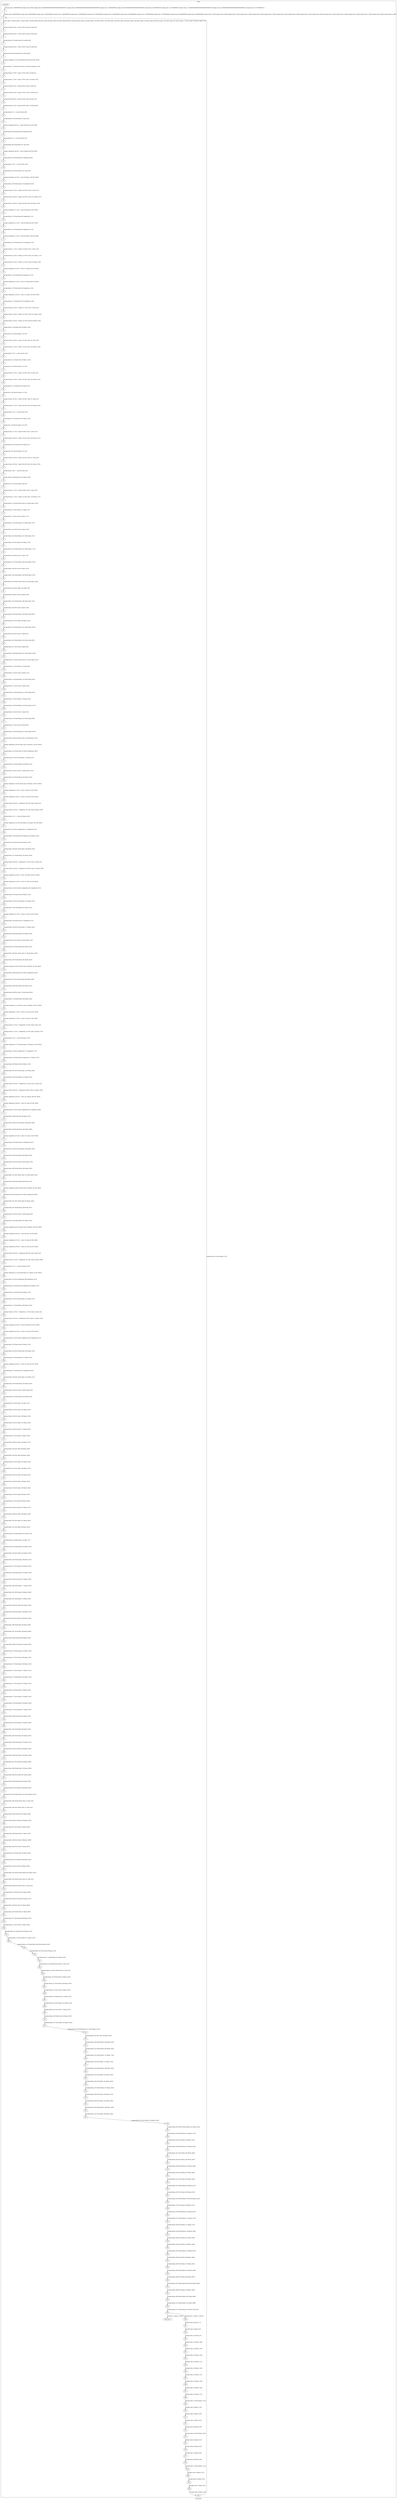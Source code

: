 digraph G {
label="Btor2XCFA";
subgraph cluster_0 {
label="main";
main_init[];
l1[];
l3[];
l4[];
l5[];
l6[];
l7[];
l8[];
l9[];
l10[];
l11[];
l12[];
l13[];
l14[];
l15[];
l16[];
l17[];
l18[];
l19[];
l20[];
l21[];
l22[];
l23[];
l24[];
l25[];
l26[];
l27[];
l28[];
l29[];
l30[];
l31[];
l32[];
l33[];
l34[];
l35[];
l36[];
l37[];
l38[];
l39[];
l40[];
l41[];
l42[];
l43[];
l44[];
l45[];
l46[];
l47[];
l48[];
l49[];
l50[];
l51[];
l52[];
l53[];
l54[];
l55[];
l56[];
l57[];
l58[];
l59[];
l60[];
l61[];
l62[];
l63[];
l64[];
l65[];
l66[];
l67[];
l68[];
l69[];
l70[];
l71[];
l72[];
l73[];
l74[];
l75[];
l76[];
l77[];
l78[];
l79[];
l80[];
l81[];
l82[];
l83[];
l84[];
l85[];
l86[];
l87[];
l88[];
l89[];
l90[];
l91[];
l92[];
l93[];
l94[];
l95[];
l96[];
l97[];
l98[];
l99[];
l100[];
l101[];
l102[];
l103[];
l104[];
l105[];
l106[];
l107[];
l108[];
l109[];
l110[];
l111[];
l112[];
l113[];
l114[];
l115[];
l116[];
l117[];
l118[];
l119[];
l120[];
l121[];
l122[];
l123[];
l124[];
l125[];
l126[];
l127[];
l128[];
l129[];
l130[];
l131[];
l132[];
l133[];
l134[];
l135[];
l136[];
l137[];
l138[];
l139[];
l140[];
l141[];
l142[];
l143[];
l144[];
l145[];
l146[];
l147[];
l148[];
l149[];
l150[];
l151[];
l152[];
l153[];
l154[];
l155[];
l156[];
l157[];
l158[];
l159[];
l160[];
l161[];
l162[];
l163[];
l164[];
l165[];
l166[];
l167[];
l168[];
l169[];
l170[];
l171[];
l172[];
l173[];
l174[];
l175[];
l176[];
l177[];
l178[];
l179[];
l180[];
l181[];
l182[];
l183[];
l184[];
l185[];
l186[];
l187[];
l188[];
l189[];
l190[];
l191[];
l192[];
l193[];
l194[];
l195[];
l196[];
l197[];
l198[];
l199[];
l200[];
l201[];
l202[];
l203[];
l204[];
l205[];
l206[];
l207[];
l208[];
l209[];
l210[];
l211[];
l212[];
l213[];
l214[];
l215[];
l216[];
l217[];
l218[];
l219[];
l220[];
l221[];
l222[];
l223[];
l224[];
l225[];
l226[];
l227[];
l228[];
l229[];
l230[];
l231[];
l232[];
l233[];
l234[];
l235[];
l236[];
l237[];
l238[];
l239[];
l240[];
l241[];
l242[];
l243[];
l244[];
l245[];
l246[];
l247[];
l248[];
l249[];
l250[];
l251[];
l252[];
l253[];
l254[];
l255[];
l256[];
l257[];
l258[];
l259[];
l260[];
l261[];
l262[];
l263[];
l264[];
l265[];
l266[];
l267[];
l268[];
l269[];
l270[];
l271[];
l272[];
l273[];
l274[];
l275[];
l276[];
l277[];
l278[];
l279[];
l280[];
l281[];
l282[];
l283[];
l284[];
l285[];
l286[];
l287[];
l288[];
l289[];
l290[];
l291[];
l292[];
l293[];
l294[];
l295[];
l296[];
l297[];
l298[];
l299[];
l300[];
l301[];
l302[];
l303[];
l304[];
l305[];
l306[];
l307[];
l308[];
l309[];
l310[];
l311[];
l312[];
l313[];
l314[];
l315[];
l316[];
l317[];
l318[];
l319[];
l320[];
l321[];
l322[];
l323[];
l324[];
l325[];
l326[];
l327[];
l328[];
l329[];
l330[];
l331[];
l332[];
l333[];
l334[];
l335[];
l336[];
l337[];
l338[];
l339[];
l340[];
l341[];
l342[];
l343[];
l344[];
l345[];
l346[];
l347[];
l348[];
l349[];
l350[];
l351[];
l352[];
l353[];
l354[];
l355[];
main_error[];
l356[];
l357[];
l358[];
l359[];
l360[];
l361[];
l362[];
l363[];
l364[];
l365[];
l366[];
l367[];
l368[];
l369[];
l370[];
l371[];
l372[];
l373[];
l374[];
l375[];
l376[];
l377[];
l378[];
l379[];
l380[];
l381[];
l382[];
l383[];
main_init -> l1 [label="[(assign const_5 #b00000000),(assign const_30 #b0),(assign const_63 #b00000000000000000000000000000001),(assign const_64 #b00000000000000000000000000000000),(assign const_74 #b00000000),(assign const_90 #b000000000000000000000000),(assign const_95 #b00000010),(assign const_101 #b00000001),(assign const_121 #b00000000000000000000000000000010),(assign const_229 #b00000000000000000000000000000011),(assign const_251 #b00000011)] "];
l3 -> l4 [label="[(havoc input_73),(havoc input_75),(havoc input_79),(havoc input_80),(havoc input_84),(havoc input_85),(havoc input_89),(havoc input_96),(havoc input_102),(havoc input_132),(havoc input_135),(havoc input_139),(havoc input_146),(havoc input_149),(havoc input_153),(havoc input_160),(havoc input_163),(havoc input_167),(havoc input_177),(havoc input_195),(havoc input_213)] "];
l4 -> l5 [label="[(assign ternary_65 (ite (= state_33 #b1) const_63 const_64))] "];
l5 -> l6 [label="[(assign ternary_66 (ite (= state_43 #b1) const_63 const_64))] "];
l6 -> l7 [label="[(assign binary_67 (bvadd ternary_65 ternary_66))] "];
l7 -> l8 [label="[(assign ternary_68 (ite (= state_53 #b1) const_63 const_64))] "];
l8 -> l9 [label="[(assign binary_69 (bvadd binary_67 ternary_68))] "];
l9 -> l10 [label="[(assign comparison_70 (ite (bvule binary_69 const_63) #b1 #b0))] "];
l10 -> l11 [label="[(assign binary_71 (bvand (bvnot state_61) (bvnot comparison_70)))] "];
l11 -> l12 [label="[(assign ternary_76 (ite (= input_75 #b1) state_18 state_6))] "];
l12 -> l13 [label="[(assign ternary_77 (ite (= input_73 #b1) const_74 ternary_76))] "];
l13 -> l14 [label="[(assign ternary_81 (ite (= input_80 #b1) state_22 state_8))] "];
l14 -> l15 [label="[(assign ternary_82 (ite (= input_79 #b1) const_74 ternary_81))] "];
l15 -> l16 [label="[(assign ternary_86 (ite (= input_85 #b1) state_26 state_10))] "];
l16 -> l17 [label="[(assign ternary_87 (ite (= input_84 #b1) const_74 ternary_86))] "];
l17 -> l18 [label="[(assign binary_91 (++ const_90 state_26))] "];
l18 -> l19 [label="[(assign binary_92 (bvsub binary_91 const_63))] "];
l19 -> l20 [label="[(assign comparison_93 (ite (= const_64 binary_92) #b1 #b0))] "];
l20 -> l21 [label="[(assign binary_94 (bvand input_89 comparison_93))] "];
l21 -> l22 [label="[(assign binary_97 (++ const_90 state_22))] "];
l22 -> l23 [label="[(assign binary_98 (bvsub binary_97 const_63))] "];
l23 -> l24 [label="[(assign comparison_99 (ite (= const_64 binary_98) #b1 #b0))] "];
l24 -> l25 [label="[(assign binary_100 (bvand input_96 comparison_99))] "];
l25 -> l26 [label="[(assign binary_103 (++ const_90 state_18))] "];
l26 -> l27 [label="[(assign binary_104 (bvsub binary_103 const_63))] "];
l27 -> l28 [label="[(assign comparison_105 (ite (= const_64 binary_104) #b1 #b0))] "];
l28 -> l29 [label="[(assign binary_106 (bvand input_102 comparison_105))] "];
l29 -> l30 [label="[(assign ternary_107 (ite (= binary_106 #b1) const_74 state_12))] "];
l30 -> l31 [label="[(assign ternary_108 (ite (= binary_100 #b1) const_101 ternary_107))] "];
l31 -> l32 [label="[(assign ternary_109 (ite (= binary_94 #b1) const_95 ternary_108))] "];
l32 -> l33 [label="[(assign comparison_111 (ite (= const_63 binary_92) #b1 #b0))] "];
l33 -> l34 [label="[(assign binary_112 (bvand input_89 comparison_111))] "];
l34 -> l35 [label="[(assign comparison_113 (ite (= const_63 binary_98) #b1 #b0))] "];
l35 -> l36 [label="[(assign binary_114 (bvand input_96 comparison_113))] "];
l36 -> l37 [label="[(assign comparison_115 (ite (= const_63 binary_104) #b1 #b0))] "];
l37 -> l38 [label="[(assign binary_116 (bvand input_102 comparison_115))] "];
l38 -> l39 [label="[(assign ternary_117 (ite (= binary_116 #b1) const_74 state_14))] "];
l39 -> l40 [label="[(assign ternary_118 (ite (= binary_114 #b1) const_101 ternary_117))] "];
l40 -> l41 [label="[(assign ternary_119 (ite (= binary_112 #b1) const_95 ternary_118))] "];
l41 -> l42 [label="[(assign comparison_122 (ite (= const_121 binary_92) #b1 #b0))] "];
l42 -> l43 [label="[(assign binary_123 (bvand input_89 comparison_122))] "];
l43 -> l44 [label="[(assign comparison_124 (ite (= const_121 binary_98) #b1 #b0))] "];
l44 -> l45 [label="[(assign binary_125 (bvand input_96 comparison_124))] "];
l45 -> l46 [label="[(assign comparison_126 (ite (= const_121 binary_104) #b1 #b0))] "];
l46 -> l47 [label="[(assign binary_127 (bvand input_102 comparison_126))] "];
l47 -> l48 [label="[(assign ternary_128 (ite (= binary_127 #b1) const_74 state_16))] "];
l48 -> l49 [label="[(assign ternary_129 (ite (= binary_125 #b1) const_101 ternary_128))] "];
l49 -> l50 [label="[(assign ternary_130 (ite (= binary_123 #b1) const_95 ternary_129))] "];
l50 -> l51 [label="[(assign binary_133 (bvadd const_63 binary_103))] "];
l51 -> l52 [label="[(assign slice_134 (extract binary_133 0 8))] "];
l52 -> l53 [label="[(assign ternary_136 (ite (= input_135 #b1) const_101 state_18))] "];
l53 -> l54 [label="[(assign ternary_137 (ite (= input_132 #b1) slice_134 ternary_136))] "];
l54 -> l55 [label="[(assign binary_140 (++ const_90 state_20))] "];
l55 -> l56 [label="[(assign binary_141 (bvadd const_63 binary_140))] "];
l56 -> l57 [label="[(assign slice_142 (extract binary_141 0 8))] "];
l57 -> l58 [label="[(assign ternary_143 (ite (= input_102 #b1) const_74 state_20))] "];
l58 -> l59 [label="[(assign ternary_144 (ite (= input_139 #b1) slice_142 ternary_143))] "];
l59 -> l60 [label="[(assign binary_147 (bvadd const_63 binary_97))] "];
l60 -> l61 [label="[(assign slice_148 (extract binary_147 0 8))] "];
l61 -> l62 [label="[(assign ternary_150 (ite (= input_149 #b1) const_101 state_22))] "];
l62 -> l63 [label="[(assign ternary_151 (ite (= input_146 #b1) slice_148 ternary_150))] "];
l63 -> l64 [label="[(assign binary_154 (++ const_90 state_24))] "];
l64 -> l65 [label="[(assign binary_155 (bvadd const_63 binary_154))] "];
l65 -> l66 [label="[(assign slice_156 (extract binary_155 0 8))] "];
l66 -> l67 [label="[(assign ternary_157 (ite (= input_96 #b1) const_74 state_24))] "];
l67 -> l68 [label="[(assign ternary_158 (ite (= input_153 #b1) slice_156 ternary_157))] "];
l68 -> l69 [label="[(assign binary_161 (bvadd const_63 binary_91))] "];
l69 -> l70 [label="[(assign slice_162 (extract binary_161 0 8))] "];
l70 -> l71 [label="[(assign ternary_164 (ite (= input_163 #b1) const_101 state_26))] "];
l71 -> l72 [label="[(assign ternary_165 (ite (= input_160 #b1) slice_162 ternary_164))] "];
l72 -> l73 [label="[(assign binary_168 (++ const_90 state_28))] "];
l73 -> l74 [label="[(assign binary_169 (bvadd const_63 binary_168))] "];
l74 -> l75 [label="[(assign slice_170 (extract binary_169 0 8))] "];
l75 -> l76 [label="[(assign ternary_171 (ite (= input_89 #b1) const_74 state_28))] "];
l76 -> l77 [label="[(assign ternary_172 (ite (= input_167 #b1) slice_170 ternary_171))] "];
l77 -> l78 [label="[(assign binary_174 (bvand (bvnot state_31) (bvnot input_135)))] "];
l78 -> l79 [label="[(assign binary_175 (bvor binary_174 input_73))] "];
l79 -> l80 [label="[(assign binary_178 (bvor state_33 input_177))] "];
l80 -> l81 [label="[(assign binary_179 (bvand binary_178 (bvnot input_73)))] "];
l81 -> l82 [label="[(assign binary_181 (bvor state_35 input_135))] "];
l82 -> l83 [label="[(assign binary_182 (bvand binary_181 (bvnot input_75)))] "];
l83 -> l84 [label="[(assign binary_183 (bvor binary_182 input_132))] "];
l84 -> l85 [label="[(assign binary_184 (bvand binary_183 (bvnot input_177)))] "];
l85 -> l86 [label="[(assign binary_186 (bvor state_37 input_75))] "];
l86 -> l87 [label="[(assign binary_187 (bvand binary_186 (bvnot input_102)))] "];
l87 -> l88 [label="[(assign binary_189 (bvor state_39 input_102))] "];
l88 -> l89 [label="[(assign binary_190 (bvand binary_189 (bvnot input_132)))] "];
l89 -> l90 [label="[(assign binary_192 (bvand (bvnot state_41) (bvnot input_149)))] "];
l90 -> l91 [label="[(assign binary_193 (bvor binary_192 input_79))] "];
l91 -> l92 [label="[(assign binary_196 (bvor state_43 input_195))] "];
l92 -> l93 [label="[(assign binary_197 (bvand binary_196 (bvnot input_79)))] "];
l93 -> l94 [label="[(assign binary_199 (bvor state_45 input_149))] "];
l94 -> l95 [label="[(assign binary_200 (bvand binary_199 (bvnot input_80)))] "];
l95 -> l96 [label="[(assign binary_201 (bvor binary_200 input_146))] "];
l96 -> l97 [label="[(assign binary_202 (bvand binary_201 (bvnot input_195)))] "];
l97 -> l98 [label="[(assign binary_204 (bvor state_47 input_80))] "];
l98 -> l99 [label="[(assign binary_205 (bvand binary_204 (bvnot input_96)))] "];
l99 -> l100 [label="[(assign binary_207 (bvor state_49 input_96))] "];
l100 -> l101 [label="[(assign binary_208 (bvand binary_207 (bvnot input_146)))] "];
l101 -> l102 [label="[(assign binary_210 (bvand (bvnot state_51) (bvnot input_163)))] "];
l102 -> l103 [label="[(assign binary_211 (bvor binary_210 input_84))] "];
l103 -> l104 [label="[(assign binary_214 (bvor state_53 input_213))] "];
l104 -> l105 [label="[(assign binary_215 (bvand binary_214 (bvnot input_84)))] "];
l105 -> l106 [label="[(assign binary_217 (bvor state_55 input_163))] "];
l106 -> l107 [label="[(assign binary_218 (bvand binary_217 (bvnot input_85)))] "];
l107 -> l108 [label="[(assign binary_219 (bvor binary_218 input_160))] "];
l108 -> l109 [label="[(assign binary_220 (bvand binary_219 (bvnot input_213)))] "];
l109 -> l110 [label="[(assign binary_222 (bvor state_57 input_85))] "];
l110 -> l111 [label="[(assign binary_223 (bvand binary_222 (bvnot input_89)))] "];
l111 -> l112 [label="[(assign binary_225 (bvor state_59 input_89))] "];
l112 -> l113 [label="[(assign binary_226 (bvand binary_225 (bvnot input_160)))] "];
l113 -> l114 [label="[(assign binary_228 (bvor (bvnot state_31) (bvnot input_135)))] "];
l114 -> l115 [label="[(assign comparison_230 (ite (bvule const_229 binary_103) #b1 #b0))] "];
l115 -> l116 [label="[(assign binary_231 (bvand state_35 (bvnot comparison_230)))] "];
l116 -> l117 [label="[(assign binary_232 (bvor (bvnot input_75) binary_231))] "];
l117 -> l118 [label="[(assign binary_233 (bvand binary_228 binary_232))] "];
l118 -> l119 [label="[(assign binary_234 (bvor state_37 (bvnot input_102)))] "];
l119 -> l120 [label="[(assign binary_235 (bvand binary_233 binary_234))] "];
l120 -> l121 [label="[(assign comparison_236 (ite (bvule const_229 binary_140) #b1 #b0))] "];
l121 -> l122 [label="[(assign comparison_237 (ite (= const_74 state_20) #b1 #b0))] "];
l122 -> l123 [label="[(assign comparison_238 (ite (= const_101 state_20) #b1 #b0))] "];
l123 -> l124 [label="[(assign ternary_239 (ite (= comparison_238 #b1) state_8 state_10))] "];
l124 -> l125 [label="[(assign ternary_240 (ite (= comparison_237 #b1) state_6 ternary_239))] "];
l125 -> l126 [label="[(assign binary_241 (++ const_90 ternary_240))] "];
l126 -> l127 [label="[(assign comparison_242 (ite (bvule binary_241 binary_103) #b1 #b0))] "];
l127 -> l128 [label="[(assign binary_243 (bvor comparison_237 comparison_242))] "];
l128 -> l129 [label="[(assign binary_244 (bvand (bvnot comparison_236) binary_243))] "];
l129 -> l130 [label="[(assign binary_245 (bvand state_39 binary_244))] "];
l130 -> l131 [label="[(assign binary_246 (bvor (bvnot input_139) binary_245))] "];
l131 -> l132 [label="[(assign binary_247 (bvand binary_235 binary_246))] "];
l132 -> l133 [label="[(assign ternary_248 (ite (= comparison_115 #b1) state_14 state_16))] "];
l133 -> l134 [label="[(assign ternary_249 (ite (= comparison_105 #b1) state_12 ternary_248))] "];
l134 -> l135 [label="[(assign comparison_250 (ite (= const_74 ternary_249) #b1 #b0))] "];
l135 -> l136 [label="[(assign comparison_252 (ite (= const_251 state_20) #b1 #b0))] "];
l136 -> l137 [label="[(assign binary_253 (bvor (bvnot comparison_250) comparison_252))] "];
l137 -> l138 [label="[(assign binary_254 (bvand state_39 binary_253))] "];
l138 -> l139 [label="[(assign binary_255 (bvor (bvnot input_132) binary_254))] "];
l139 -> l140 [label="[(assign binary_256 (bvand binary_247 binary_255))] "];
l140 -> l141 [label="[(assign comparison_257 (ite (= const_251 state_18) #b1 #b0))] "];
l141 -> l142 [label="[(assign binary_258 (bvand state_35 comparison_257))] "];
l142 -> l143 [label="[(assign binary_259 (bvor (bvnot input_177) binary_258))] "];
l143 -> l144 [label="[(assign binary_260 (bvand binary_256 binary_259))] "];
l144 -> l145 [label="[(assign binary_261 (bvor state_33 (bvnot input_73)))] "];
l145 -> l146 [label="[(assign binary_262 (bvand binary_260 binary_261))] "];
l146 -> l147 [label="[(assign binary_263 (bvor (bvnot state_41) (bvnot input_149)))] "];
l147 -> l148 [label="[(assign binary_264 (bvand binary_262 binary_263))] "];
l148 -> l149 [label="[(assign comparison_265 (ite (bvule const_229 binary_97) #b1 #b0))] "];
l149 -> l150 [label="[(assign binary_266 (bvand state_45 (bvnot comparison_265)))] "];
l150 -> l151 [label="[(assign binary_267 (bvor (bvnot input_80) binary_266))] "];
l151 -> l152 [label="[(assign binary_268 (bvand binary_264 binary_267))] "];
l152 -> l153 [label="[(assign binary_269 (bvor state_47 (bvnot input_96)))] "];
l153 -> l154 [label="[(assign binary_270 (bvand binary_268 binary_269))] "];
l154 -> l155 [label="[(assign comparison_271 (ite (bvule const_229 binary_154) #b1 #b0))] "];
l155 -> l156 [label="[(assign comparison_272 (ite (= const_101 state_24) #b1 #b0))] "];
l156 -> l157 [label="[(assign comparison_273 (ite (= const_74 state_24) #b1 #b0))] "];
l157 -> l158 [label="[(assign ternary_274 (ite (= comparison_272 #b1) state_8 state_10))] "];
l158 -> l159 [label="[(assign ternary_275 (ite (= comparison_273 #b1) state_6 ternary_274))] "];
l159 -> l160 [label="[(assign binary_276 (++ const_90 ternary_275))] "];
l160 -> l161 [label="[(assign comparison_277 (ite (bvule binary_276 binary_97) #b1 #b0))] "];
l161 -> l162 [label="[(assign binary_278 (bvor comparison_272 comparison_277))] "];
l162 -> l163 [label="[(assign binary_279 (bvand (bvnot comparison_271) binary_278))] "];
l163 -> l164 [label="[(assign binary_280 (bvand state_49 binary_279))] "];
l164 -> l165 [label="[(assign binary_281 (bvor (bvnot input_153) binary_280))] "];
l165 -> l166 [label="[(assign binary_282 (bvand binary_270 binary_281))] "];
l166 -> l167 [label="[(assign ternary_283 (ite (= comparison_113 #b1) state_14 state_16))] "];
l167 -> l168 [label="[(assign ternary_284 (ite (= comparison_99 #b1) state_12 ternary_283))] "];
l168 -> l169 [label="[(assign comparison_285 (ite (= const_101 ternary_284) #b1 #b0))] "];
l169 -> l170 [label="[(assign comparison_286 (ite (= const_251 state_24) #b1 #b0))] "];
l170 -> l171 [label="[(assign binary_287 (bvor (bvnot comparison_285) comparison_286))] "];
l171 -> l172 [label="[(assign binary_288 (bvand state_49 binary_287))] "];
l172 -> l173 [label="[(assign binary_289 (bvor (bvnot input_146) binary_288))] "];
l173 -> l174 [label="[(assign binary_290 (bvand binary_282 binary_289))] "];
l174 -> l175 [label="[(assign comparison_291 (ite (= const_251 state_22) #b1 #b0))] "];
l175 -> l176 [label="[(assign binary_292 (bvand state_45 comparison_291))] "];
l176 -> l177 [label="[(assign binary_293 (bvor (bvnot input_195) binary_292))] "];
l177 -> l178 [label="[(assign binary_294 (bvand binary_290 binary_293))] "];
l178 -> l179 [label="[(assign binary_295 (bvor state_43 (bvnot input_79)))] "];
l179 -> l180 [label="[(assign binary_296 (bvand binary_294 binary_295))] "];
l180 -> l181 [label="[(assign binary_297 (bvor (bvnot state_51) (bvnot input_163)))] "];
l181 -> l182 [label="[(assign binary_298 (bvand binary_296 binary_297))] "];
l182 -> l183 [label="[(assign comparison_299 (ite (bvule const_229 binary_91) #b1 #b0))] "];
l183 -> l184 [label="[(assign binary_300 (bvand state_55 (bvnot comparison_299)))] "];
l184 -> l185 [label="[(assign binary_301 (bvor (bvnot input_85) binary_300))] "];
l185 -> l186 [label="[(assign binary_302 (bvand binary_298 binary_301))] "];
l186 -> l187 [label="[(assign binary_303 (bvor state_57 (bvnot input_89)))] "];
l187 -> l188 [label="[(assign binary_304 (bvand binary_302 binary_303))] "];
l188 -> l189 [label="[(assign comparison_305 (ite (bvule const_229 binary_168) #b1 #b0))] "];
l189 -> l190 [label="[(assign comparison_306 (ite (= const_95 state_28) #b1 #b0))] "];
l190 -> l191 [label="[(assign comparison_307 (ite (= const_74 state_28) #b1 #b0))] "];
l191 -> l192 [label="[(assign comparison_308 (ite (= const_101 state_28) #b1 #b0))] "];
l192 -> l193 [label="[(assign ternary_309 (ite (= comparison_308 #b1) state_8 state_10))] "];
l193 -> l194 [label="[(assign ternary_310 (ite (= comparison_307 #b1) state_6 ternary_309))] "];
l194 -> l195 [label="[(assign binary_311 (++ const_90 ternary_310))] "];
l195 -> l196 [label="[(assign comparison_312 (ite (bvule binary_311 binary_91) #b1 #b0))] "];
l196 -> l197 [label="[(assign binary_313 (bvor comparison_306 comparison_312))] "];
l197 -> l198 [label="[(assign binary_314 (bvand (bvnot comparison_305) binary_313))] "];
l198 -> l199 [label="[(assign binary_315 (bvand state_59 binary_314))] "];
l199 -> l200 [label="[(assign binary_316 (bvor (bvnot input_167) binary_315))] "];
l200 -> l201 [label="[(assign binary_317 (bvand binary_304 binary_316))] "];
l201 -> l202 [label="[(assign ternary_318 (ite (= comparison_111 #b1) state_14 state_16))] "];
l202 -> l203 [label="[(assign ternary_319 (ite (= comparison_93 #b1) state_12 ternary_318))] "];
l203 -> l204 [label="[(assign comparison_320 (ite (= const_95 ternary_319) #b1 #b0))] "];
l204 -> l205 [label="[(assign comparison_321 (ite (= const_251 state_28) #b1 #b0))] "];
l205 -> l206 [label="[(assign binary_322 (bvor (bvnot comparison_320) comparison_321))] "];
l206 -> l207 [label="[(assign binary_323 (bvand state_59 binary_322))] "];
l207 -> l208 [label="[(assign binary_324 (bvor (bvnot input_160) binary_323))] "];
l208 -> l209 [label="[(assign binary_325 (bvand binary_317 binary_324))] "];
l209 -> l210 [label="[(assign comparison_326 (ite (= const_251 state_26) #b1 #b0))] "];
l210 -> l211 [label="[(assign binary_327 (bvand state_55 comparison_326))] "];
l211 -> l212 [label="[(assign binary_328 (bvor (bvnot input_213) binary_327))] "];
l212 -> l213 [label="[(assign binary_329 (bvand binary_325 binary_328))] "];
l213 -> l214 [label="[(assign binary_330 (bvor state_53 (bvnot input_84)))] "];
l214 -> l215 [label="[(assign binary_331 (bvand binary_329 binary_330))] "];
l215 -> l216 [label="[(assign binary_332 (bvor input_135 input_75))] "];
l216 -> l217 [label="[(assign binary_333 (bvor input_102 binary_332))] "];
l217 -> l218 [label="[(assign binary_334 (bvor input_139 binary_333))] "];
l218 -> l219 [label="[(assign binary_335 (bvor input_132 binary_334))] "];
l219 -> l220 [label="[(assign binary_336 (bvor input_177 binary_335))] "];
l220 -> l221 [label="[(assign binary_337 (bvor input_73 binary_336))] "];
l221 -> l222 [label="[(assign binary_338 (bvor input_149 binary_337))] "];
l222 -> l223 [label="[(assign binary_339 (bvor input_80 binary_338))] "];
l223 -> l224 [label="[(assign binary_340 (bvor input_96 binary_339))] "];
l224 -> l225 [label="[(assign binary_341 (bvor input_153 binary_340))] "];
l225 -> l226 [label="[(assign binary_342 (bvor input_146 binary_341))] "];
l226 -> l227 [label="[(assign binary_343 (bvor input_195 binary_342))] "];
l227 -> l228 [label="[(assign binary_344 (bvor input_79 binary_343))] "];
l228 -> l229 [label="[(assign binary_345 (bvor input_163 binary_344))] "];
l229 -> l230 [label="[(assign binary_346 (bvor input_85 binary_345))] "];
l230 -> l231 [label="[(assign binary_347 (bvor input_89 binary_346))] "];
l231 -> l232 [label="[(assign binary_348 (bvor input_167 binary_347))] "];
l232 -> l233 [label="[(assign binary_349 (bvor input_160 binary_348))] "];
l233 -> l234 [label="[(assign binary_350 (bvor input_213 binary_349))] "];
l234 -> l235 [label="[(assign binary_351 (bvor input_84 binary_350))] "];
l235 -> l236 [label="[(assign binary_352 (bvand binary_331 binary_351))] "];
l236 -> l237 [label="[(assign binary_353 (bvand input_135 input_75))] "];
l237 -> l238 [label="[(assign binary_354 (bvand input_102 binary_332))] "];
l238 -> l239 [label="[(assign binary_355 (bvor binary_353 binary_354))] "];
l239 -> l240 [label="[(assign binary_356 (bvand input_139 binary_333))] "];
l240 -> l241 [label="[(assign binary_357 (bvor binary_355 binary_356))] "];
l241 -> l242 [label="[(assign binary_358 (bvand input_132 binary_334))] "];
l242 -> l243 [label="[(assign binary_359 (bvor binary_357 binary_358))] "];
l243 -> l244 [label="[(assign binary_360 (bvand input_177 binary_335))] "];
l244 -> l245 [label="[(assign binary_361 (bvor binary_359 binary_360))] "];
l245 -> l246 [label="[(assign binary_362 (bvand input_73 binary_336))] "];
l246 -> l247 [label="[(assign binary_363 (bvor binary_361 binary_362))] "];
l247 -> l248 [label="[(assign binary_364 (bvand input_149 binary_337))] "];
l248 -> l249 [label="[(assign binary_365 (bvor binary_363 binary_364))] "];
l249 -> l250 [label="[(assign binary_366 (bvand input_80 binary_338))] "];
l250 -> l251 [label="[(assign binary_367 (bvor binary_365 binary_366))] "];
l251 -> l252 [label="[(assign binary_368 (bvand input_96 binary_339))] "];
l252 -> l253 [label="[(assign binary_369 (bvor binary_367 binary_368))] "];
l253 -> l254 [label="[(assign binary_370 (bvand input_153 binary_340))] "];
l254 -> l255 [label="[(assign binary_371 (bvor binary_369 binary_370))] "];
l255 -> l256 [label="[(assign binary_372 (bvand input_146 binary_341))] "];
l256 -> l257 [label="[(assign binary_373 (bvor binary_371 binary_372))] "];
l257 -> l258 [label="[(assign binary_374 (bvand input_195 binary_342))] "];
l258 -> l259 [label="[(assign binary_375 (bvor binary_373 binary_374))] "];
l259 -> l260 [label="[(assign binary_376 (bvand input_79 binary_343))] "];
l260 -> l261 [label="[(assign binary_377 (bvor binary_375 binary_376))] "];
l261 -> l262 [label="[(assign binary_378 (bvand input_163 binary_344))] "];
l262 -> l263 [label="[(assign binary_379 (bvor binary_377 binary_378))] "];
l263 -> l264 [label="[(assign binary_380 (bvand input_85 binary_345))] "];
l264 -> l265 [label="[(assign binary_381 (bvor binary_379 binary_380))] "];
l265 -> l266 [label="[(assign binary_382 (bvand input_89 binary_346))] "];
l266 -> l267 [label="[(assign binary_383 (bvor binary_381 binary_382))] "];
l267 -> l268 [label="[(assign binary_384 (bvand input_167 binary_347))] "];
l268 -> l269 [label="[(assign binary_385 (bvor binary_383 binary_384))] "];
l269 -> l270 [label="[(assign binary_386 (bvand input_160 binary_348))] "];
l270 -> l271 [label="[(assign binary_387 (bvor binary_385 binary_386))] "];
l271 -> l272 [label="[(assign binary_388 (bvand input_213 binary_349))] "];
l272 -> l273 [label="[(assign binary_389 (bvor binary_387 binary_388))] "];
l273 -> l274 [label="[(assign binary_390 (bvand input_84 binary_350))] "];
l274 -> l275 [label="[(assign binary_391 (bvor binary_389 binary_390))] "];
l275 -> l276 [label="[(assign binary_392 (bvand binary_352 (bvnot binary_391)))] "];
l276 -> l277 [label="[(assign binary_393 (bvand (bvnot state_31) state_33))] "];
l277 -> l278 [label="[(assign binary_394 (bvor (bvnot state_31) state_33))] "];
l278 -> l279 [label="[(assign binary_395 (bvand state_35 binary_394))] "];
l279 -> l280 [label="[(assign binary_396 (bvor binary_393 binary_395))] "];
l280 -> l281 [label="[(assign binary_397 (bvor state_35 binary_394))] "];
l281 -> l282 [label="[(assign binary_398 (bvand state_37 binary_397))] "];
l282 -> l283 [label="[(assign binary_399 (bvor binary_396 binary_398))] "];
l283 -> l284 [label="[(assign binary_400 (bvor state_37 binary_397))] "];
l284 -> l285 [label="[(assign binary_401 (bvand state_39 binary_400))] "];
l285 -> l286 [label="[(assign binary_402 (bvor binary_399 binary_401))] "];
l286 -> l287 [label="[(assign binary_403 (bvor state_39 binary_400))] "];
l287 -> l288 [label="[(assign binary_404 (bvand (bvnot binary_402) binary_403))] "];
l288 -> l289 [label="[(assign binary_405 (bvand (bvnot state_41) state_43))] "];
l289 -> l290 [label="[(assign binary_406 (bvor (bvnot state_41) state_43))] "];
l290 -> l291 [label="[(assign binary_407 (bvand state_45 binary_406))] "];
l291 -> l292 [label="[(assign binary_408 (bvor binary_405 binary_407))] "];
l292 -> l293 [label="[(assign binary_409 (bvor state_45 binary_406))] "];
l293 -> l294 [label="[(assign binary_410 (bvand state_47 binary_409))] "];
l294 -> l295 [label="[(assign binary_411 (bvor binary_408 binary_410))] "];
l295 -> l296 [label="[(assign binary_412 (bvor state_47 binary_409))] "];
l296 -> l297 [label="[(assign binary_413 (bvand state_49 binary_412))] "];
l297 -> l298 [label="[(assign binary_414 (bvor binary_411 binary_413))] "];
l298 -> l299 [label="[(assign binary_415 (bvand binary_404 (bvnot binary_414)))] "];
l299 -> l300 [label="[(assign binary_416 (bvor state_49 binary_412))] "];
l300 -> l301 [label="[(assign binary_417 (bvand binary_415 binary_416))] "];
l301 -> l302 [label="[(assign binary_418 (bvand (bvnot state_51) state_53))] "];
l302 -> l303 [label="[(assign binary_419 (bvor (bvnot state_51) state_53))] "];
l303 -> l304 [label="[(assign binary_420 (bvand state_55 binary_419))] "];
l304 -> l305 [label="[(assign binary_421 (bvor binary_418 binary_420))] "];
l305 -> l306 [label="[(assign binary_422 (bvor state_55 binary_419))] "];
l306 -> l307 [label="[(assign binary_423 (bvand state_57 binary_422))] "];
l307 -> l308 [label="[(assign binary_424 (bvor binary_421 binary_423))] "];
l308 -> l309 [label="[(assign binary_425 (bvor state_57 binary_422))] "];
l309 -> l310 [label="[(assign binary_426 (bvand state_59 binary_425))] "];
l310 -> l311 [label="[(assign binary_427 (bvor binary_424 binary_426))] "];
l311 -> l312 [label="[(assign binary_428 (bvand binary_417 (bvnot binary_427)))] "];
l312 -> l313 [label="[(assign binary_429 (bvor state_59 binary_425))] "];
l313 -> l314 [label="[(assign binary_430 (bvand binary_428 binary_429))] "];
l314 -> l315 [label="[(assign binary_431 (bvand binary_392 binary_430))] "];
l315 -> l316 [label="[(assign binary_432 (bvand binary_175 binary_179))] "];
l316 -> l317 [label="[(assign binary_433 (bvor binary_175 binary_179))] "];
l317 -> l318 [label="[(assign binary_434 (bvand binary_184 binary_433))] "];
l318 -> l319 [label="[(assign binary_435 (bvor binary_432 binary_434))] "];
l319 -> l320 [label="[(assign binary_436 (bvor binary_184 binary_433))] "];
l320 -> l321 [label="[(assign binary_437 (bvand binary_187 binary_436))] "];
l321 -> l322 [label="[(assign binary_438 (bvor binary_435 binary_437))] "];
l322 -> l323 [label="[(assign binary_439 (bvor binary_187 binary_436))] "];
l323 -> l324 [label="[(assign binary_440 (bvand binary_190 binary_439))] "];
l324 -> l325 [label="[(assign binary_441 (bvor binary_438 binary_440))] "];
l325 -> l326 [label="[(assign binary_442 (bvor binary_190 binary_439))] "];
l326 -> l327 [label="[(assign binary_443 (bvand (bvnot binary_441) binary_442))] "];
l327 -> l328 [label="[(assign binary_444 (bvand binary_193 binary_197))] "];
l328 -> l329 [label="[(assign binary_445 (bvor binary_193 binary_197))] "];
l329 -> l330 [label="[(assign binary_446 (bvand binary_202 binary_445))] "];
l330 -> l331 [label="[(assign binary_447 (bvor binary_444 binary_446))] "];
l331 -> l332 [label="[(assign binary_448 (bvor binary_202 binary_445))] "];
l332 -> l333 [label="[(assign binary_449 (bvand binary_205 binary_448))] "];
l333 -> l334 [label="[(assign binary_450 (bvor binary_447 binary_449))] "];
l334 -> l335 [label="[(assign binary_451 (bvor binary_205 binary_448))] "];
l335 -> l336 [label="[(assign binary_452 (bvand binary_208 binary_451))] "];
l336 -> l337 [label="[(assign binary_453 (bvor binary_450 binary_452))] "];
l337 -> l338 [label="[(assign binary_454 (bvand binary_443 (bvnot binary_453)))] "];
l338 -> l339 [label="[(assign binary_455 (bvor binary_208 binary_451))] "];
l339 -> l340 [label="[(assign binary_456 (bvand binary_454 binary_455))] "];
l340 -> l341 [label="[(assign binary_457 (bvand binary_211 binary_215))] "];
l341 -> l342 [label="[(assign binary_458 (bvor binary_211 binary_215))] "];
l342 -> l343 [label="[(assign binary_459 (bvand binary_220 binary_458))] "];
l343 -> l344 [label="[(assign binary_460 (bvor binary_457 binary_459))] "];
l344 -> l345 [label="[(assign binary_461 (bvor binary_220 binary_458))] "];
l345 -> l346 [label="[(assign binary_462 (bvand binary_223 binary_461))] "];
l346 -> l347 [label="[(assign binary_463 (bvor binary_460 binary_462))] "];
l347 -> l348 [label="[(assign binary_464 (bvor binary_223 binary_461))] "];
l348 -> l349 [label="[(assign binary_465 (bvand binary_226 binary_464))] "];
l349 -> l350 [label="[(assign binary_466 (bvor binary_463 binary_465))] "];
l350 -> l351 [label="[(assign binary_467 (bvand binary_456 (bvnot binary_466)))] "];
l351 -> l352 [label="[(assign binary_468 (bvor binary_226 binary_464))] "];
l352 -> l353 [label="[(assign binary_469 (bvand binary_467 binary_468))] "];
l353 -> l354 [label="[(assign binary_470 (bvand binary_431 binary_469))] "];
l354 -> l355 [label="[(assign binary_471 (bvand binary_470 (bvnot state_61)))] "];
l355 -> main_error [label="[(assume (= binary_71 #b1))] "];
l355 -> l356 [label="[(assume (not (= binary_71 #b1)))] "];
l356 -> l357 [label="[(assign state_6 ternary_77)] "];
l357 -> l358 [label="[(assign state_8 ternary_82)] "];
l358 -> l359 [label="[(assign state_10 ternary_87)] "];
l359 -> l360 [label="[(assign state_12 ternary_109)] "];
l360 -> l361 [label="[(assign state_14 ternary_119)] "];
l361 -> l362 [label="[(assign state_16 ternary_130)] "];
l362 -> l363 [label="[(assign state_18 ternary_137)] "];
l363 -> l364 [label="[(assign state_20 ternary_144)] "];
l364 -> l365 [label="[(assign state_22 ternary_151)] "];
l365 -> l366 [label="[(assign state_24 ternary_158)] "];
l366 -> l367 [label="[(assign state_26 ternary_165)] "];
l367 -> l368 [label="[(assign state_28 ternary_172)] "];
l368 -> l369 [label="[(assign state_31 (bvnot binary_175))] "];
l369 -> l370 [label="[(assign state_33 binary_179)] "];
l370 -> l371 [label="[(assign state_35 binary_184)] "];
l371 -> l372 [label="[(assign state_37 binary_187)] "];
l372 -> l373 [label="[(assign state_39 binary_190)] "];
l373 -> l374 [label="[(assign state_41 (bvnot binary_193))] "];
l374 -> l375 [label="[(assign state_43 binary_197)] "];
l375 -> l376 [label="[(assign state_45 binary_202)] "];
l376 -> l377 [label="[(assign state_47 binary_205)] "];
l377 -> l378 [label="[(assign state_49 binary_208)] "];
l378 -> l379 [label="[(assign state_51 (bvnot binary_211))] "];
l379 -> l380 [label="[(assign state_53 binary_215)] "];
l380 -> l381 [label="[(assign state_55 binary_220)] "];
l381 -> l382 [label="[(assign state_57 binary_223)] "];
l382 -> l383 [label="[(assign state_59 binary_226)] "];
l383 -> l3 [label="[(assign state_61 (bvnot binary_471))] "];
l1 -> l3 [label="[(assign state_6 #b00000000),(assign state_8 #b00000000),(assign state_10 #b00000000),(assign state_12 #b00000000),(assign state_14 #b00000000),(assign state_16 #b00000000),(assign state_18 #b00000000),(assign state_20 #b00000000),(assign state_22 #b00000000),(assign state_24 #b00000000),(assign state_26 #b00000000),(assign state_28 #b00000000),(assign state_31 #b0),(assign state_33 #b0),(assign state_35 #b0),(assign state_37 #b0),(assign state_39 #b0),(assign state_41 #b0),(assign state_43 #b0),(assign state_45 #b0),(assign state_47 #b0),(assign state_49 #b0),(assign state_51 #b0),(assign state_53 #b0),(assign state_55 #b0),(assign state_57 #b0),(assign state_59 #b0),(assign state_61 #b0)] "];

}
}
